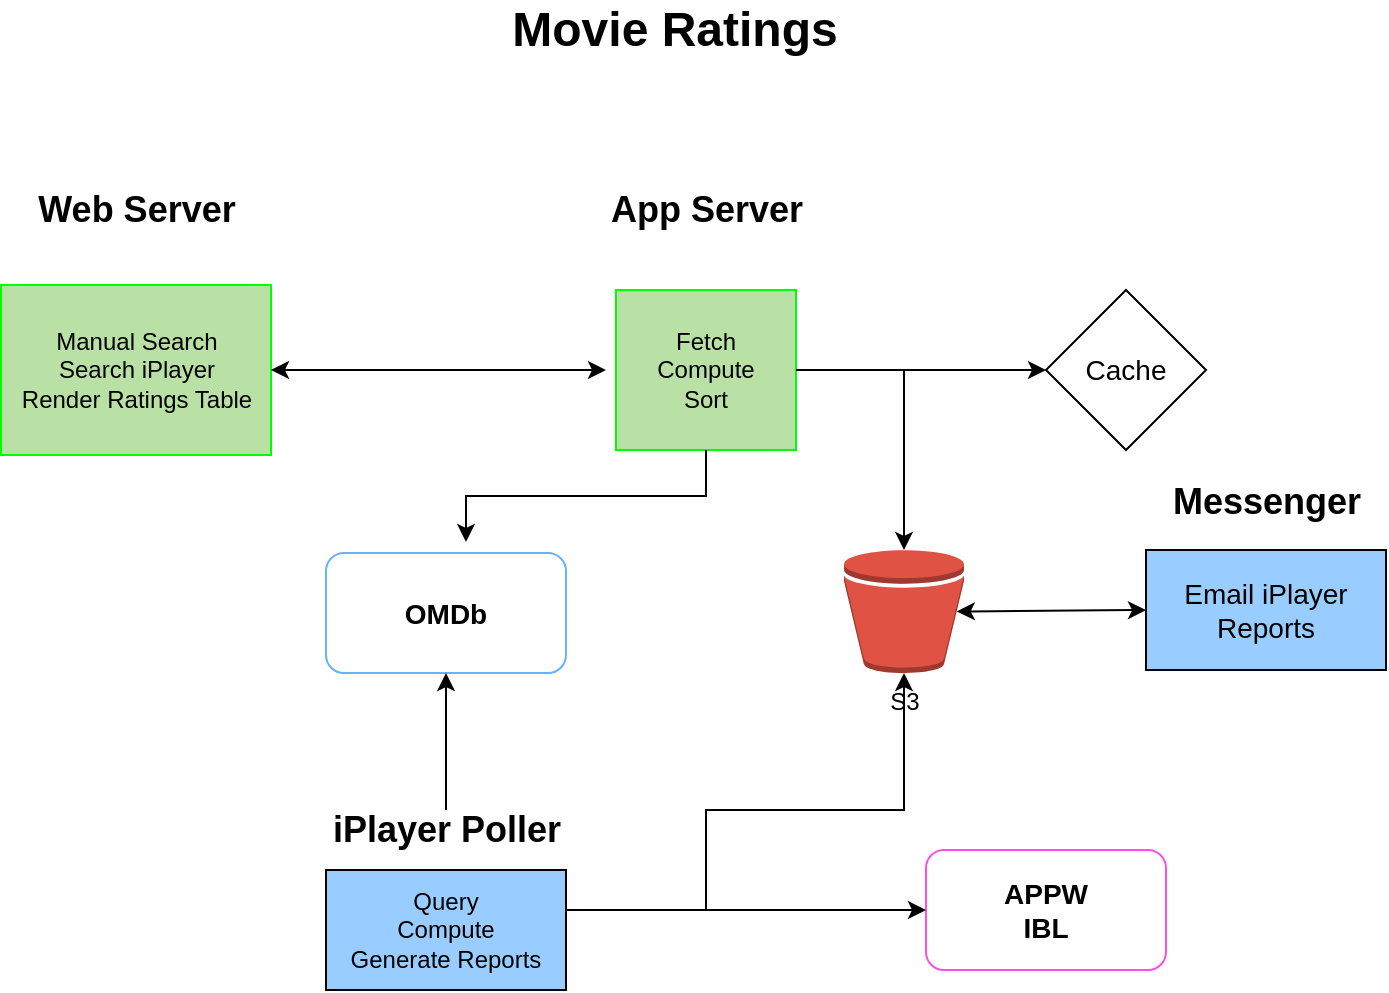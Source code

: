 <mxfile version="14.5.1" type="device"><diagram id="i8PRyL9yu_hCpoCrSqpl" name="Page-1"><mxGraphModel dx="946" dy="633" grid="1" gridSize="10" guides="1" tooltips="1" connect="1" arrows="1" fold="1" page="1" pageScale="1" pageWidth="827" pageHeight="1169" math="0" shadow="0"><root><mxCell id="0"/><mxCell id="1" parent="0"/><mxCell id="znoyrGDzFzn61cUb1Cuw-4" value="Fetch&lt;br&gt;Compute&lt;br&gt;Sort&lt;br&gt;" style="rounded=0;whiteSpace=wrap;html=1;strokeColor=#00ff00;fillColor=#B9E0A5;" vertex="1" parent="1"><mxGeometry x="385" y="160" width="90" height="80" as="geometry"/></mxCell><mxCell id="znoyrGDzFzn61cUb1Cuw-33" style="edgeStyle=orthogonalEdgeStyle;rounded=0;orthogonalLoop=1;jettySize=auto;html=1;exitX=1;exitY=0.5;exitDx=0;exitDy=0;entryX=0;entryY=0.5;entryDx=0;entryDy=0;" edge="1" parent="1" source="znoyrGDzFzn61cUb1Cuw-4" target="znoyrGDzFzn61cUb1Cuw-15"><mxGeometry relative="1" as="geometry"/></mxCell><mxCell id="znoyrGDzFzn61cUb1Cuw-36" style="edgeStyle=orthogonalEdgeStyle;rounded=0;orthogonalLoop=1;jettySize=auto;html=1;exitX=0.5;exitY=1;exitDx=0;exitDy=0;" edge="1" parent="1" source="znoyrGDzFzn61cUb1Cuw-4"><mxGeometry relative="1" as="geometry"><mxPoint x="310" y="286" as="targetPoint"/><Array as="points"><mxPoint x="430" y="263"/><mxPoint x="310" y="263"/></Array></mxGeometry></mxCell><mxCell id="znoyrGDzFzn61cUb1Cuw-40" style="edgeStyle=orthogonalEdgeStyle;rounded=0;orthogonalLoop=1;jettySize=auto;html=1;exitX=1;exitY=0.5;exitDx=0;exitDy=0;" edge="1" parent="1" source="znoyrGDzFzn61cUb1Cuw-4" target="znoyrGDzFzn61cUb1Cuw-6"><mxGeometry relative="1" as="geometry"/></mxCell><mxCell id="znoyrGDzFzn61cUb1Cuw-3" value="&lt;font style=&quot;font-size: 18px&quot;&gt;&lt;b&gt;Web Server&lt;/b&gt;&lt;/font&gt;" style="text;html=1;align=center;verticalAlign=middle;resizable=0;points=[];autosize=1;" vertex="1" parent="1"><mxGeometry x="90" y="110" width="110" height="20" as="geometry"/></mxCell><mxCell id="znoyrGDzFzn61cUb1Cuw-6" value="S3" style="outlineConnect=0;dashed=0;verticalLabelPosition=bottom;verticalAlign=top;align=center;html=1;shape=mxgraph.aws3.bucket;fillColor=#E05243;gradientColor=none;" vertex="1" parent="1"><mxGeometry x="499" y="290" width="60" height="61.5" as="geometry"/></mxCell><mxCell id="znoyrGDzFzn61cUb1Cuw-12" value="Manual Search&lt;br&gt;Search iPlayer&lt;br&gt;Render Ratings Table" style="rounded=0;whiteSpace=wrap;html=1;strokeColor=#00FF00;fillColor=#B9E0A5;" vertex="1" parent="1"><mxGeometry x="77.5" y="157.5" width="135" height="85" as="geometry"/></mxCell><mxCell id="znoyrGDzFzn61cUb1Cuw-13" value="&lt;font style=&quot;font-size: 14px&quot;&gt;&lt;b&gt;OMDb&lt;/b&gt;&lt;/font&gt;" style="rounded=1;whiteSpace=wrap;html=1;strokeColor=#66B2FF;" vertex="1" parent="1"><mxGeometry x="240" y="291.5" width="120" height="60" as="geometry"/></mxCell><mxCell id="znoyrGDzFzn61cUb1Cuw-14" value="&lt;font style=&quot;font-size: 14px&quot;&gt;&lt;b&gt;APPW&lt;br&gt;IBL&lt;/b&gt;&lt;/font&gt;" style="rounded=1;whiteSpace=wrap;html=1;strokeColor=#FF4FE2;" vertex="1" parent="1"><mxGeometry x="540" y="440" width="120" height="60" as="geometry"/></mxCell><mxCell id="znoyrGDzFzn61cUb1Cuw-15" value="&lt;font style=&quot;font-size: 14px&quot;&gt;Cache&lt;/font&gt;" style="rhombus;whiteSpace=wrap;html=1;" vertex="1" parent="1"><mxGeometry x="600" y="160" width="80" height="80" as="geometry"/></mxCell><mxCell id="znoyrGDzFzn61cUb1Cuw-16" value="&lt;font style=&quot;font-size: 14px&quot;&gt;Email iPlayer Reports&lt;/font&gt;" style="rounded=0;whiteSpace=wrap;html=1;fillColor=#99CCFF;" vertex="1" parent="1"><mxGeometry x="650" y="290" width="120" height="60" as="geometry"/></mxCell><mxCell id="znoyrGDzFzn61cUb1Cuw-44" style="edgeStyle=orthogonalEdgeStyle;rounded=0;orthogonalLoop=1;jettySize=auto;html=1;exitX=1;exitY=0.5;exitDx=0;exitDy=0;entryX=0;entryY=0.5;entryDx=0;entryDy=0;" edge="1" parent="1" source="znoyrGDzFzn61cUb1Cuw-17" target="znoyrGDzFzn61cUb1Cuw-14"><mxGeometry relative="1" as="geometry"><Array as="points"><mxPoint x="360" y="470"/><mxPoint x="530" y="470"/></Array></mxGeometry></mxCell><mxCell id="znoyrGDzFzn61cUb1Cuw-45" style="edgeStyle=orthogonalEdgeStyle;rounded=0;orthogonalLoop=1;jettySize=auto;html=1;entryX=0.5;entryY=1;entryDx=0;entryDy=0;entryPerimeter=0;" edge="1" parent="1" target="znoyrGDzFzn61cUb1Cuw-6"><mxGeometry relative="1" as="geometry"><mxPoint x="430" y="470" as="sourcePoint"/><Array as="points"><mxPoint x="430" y="420"/><mxPoint x="529" y="420"/></Array></mxGeometry></mxCell><mxCell id="znoyrGDzFzn61cUb1Cuw-17" value="Query&lt;br&gt;Compute&lt;br&gt;Generate Reports" style="rounded=0;whiteSpace=wrap;html=1;fillColor=#99CCFF;" vertex="1" parent="1"><mxGeometry x="240" y="450" width="120" height="60" as="geometry"/></mxCell><mxCell id="znoyrGDzFzn61cUb1Cuw-18" value="&lt;font style=&quot;font-size: 24px&quot;&gt;&lt;b&gt;Movie Ratings&lt;/b&gt;&lt;/font&gt;" style="text;html=1;align=center;verticalAlign=middle;resizable=0;points=[];autosize=1;" vertex="1" parent="1"><mxGeometry x="324" y="20" width="180" height="20" as="geometry"/></mxCell><mxCell id="znoyrGDzFzn61cUb1Cuw-21" value="&lt;font style=&quot;font-size: 18px&quot;&gt;&lt;b&gt;App Server&lt;/b&gt;&lt;/font&gt;" style="text;html=1;align=center;verticalAlign=middle;resizable=0;points=[];autosize=1;" vertex="1" parent="1"><mxGeometry x="375" y="110" width="110" height="20" as="geometry"/></mxCell><mxCell id="znoyrGDzFzn61cUb1Cuw-24" style="edgeStyle=orthogonalEdgeStyle;rounded=0;orthogonalLoop=1;jettySize=auto;html=1;exitX=0.5;exitY=1;exitDx=0;exitDy=0;" edge="1" parent="1" source="znoyrGDzFzn61cUb1Cuw-12" target="znoyrGDzFzn61cUb1Cuw-12"><mxGeometry relative="1" as="geometry"/></mxCell><mxCell id="znoyrGDzFzn61cUb1Cuw-47" style="edgeStyle=orthogonalEdgeStyle;rounded=0;orthogonalLoop=1;jettySize=auto;html=1;entryX=0.5;entryY=1;entryDx=0;entryDy=0;" edge="1" parent="1" source="znoyrGDzFzn61cUb1Cuw-25" target="znoyrGDzFzn61cUb1Cuw-13"><mxGeometry relative="1" as="geometry"/></mxCell><mxCell id="znoyrGDzFzn61cUb1Cuw-25" value="&lt;font style=&quot;font-size: 18px&quot;&gt;&lt;b&gt;iPlayer Poller&lt;/b&gt;&lt;/font&gt;" style="text;html=1;align=center;verticalAlign=middle;resizable=0;points=[];autosize=1;" vertex="1" parent="1"><mxGeometry x="235" y="420" width="130" height="20" as="geometry"/></mxCell><mxCell id="znoyrGDzFzn61cUb1Cuw-26" value="&lt;div style=&quot;text-align: justify&quot;&gt;&lt;span style=&quot;font-size: 18px&quot;&gt;&lt;b&gt;Messenger&lt;/b&gt;&lt;/span&gt;&lt;/div&gt;" style="text;html=1;align=center;verticalAlign=middle;resizable=0;points=[];autosize=1;" vertex="1" parent="1"><mxGeometry x="655" y="256" width="110" height="20" as="geometry"/></mxCell><mxCell id="znoyrGDzFzn61cUb1Cuw-48" value="" style="endArrow=classic;startArrow=classic;html=1;exitX=1;exitY=0.5;exitDx=0;exitDy=0;" edge="1" parent="1" source="znoyrGDzFzn61cUb1Cuw-12"><mxGeometry width="50" height="50" relative="1" as="geometry"><mxPoint x="220" y="199.5" as="sourcePoint"/><mxPoint x="380" y="200" as="targetPoint"/></mxGeometry></mxCell><mxCell id="znoyrGDzFzn61cUb1Cuw-51" value="" style="endArrow=classic;startArrow=classic;html=1;exitX=0.94;exitY=0.5;exitDx=0;exitDy=0;exitPerimeter=0;entryX=0;entryY=0.5;entryDx=0;entryDy=0;" edge="1" parent="1" source="znoyrGDzFzn61cUb1Cuw-6" target="znoyrGDzFzn61cUb1Cuw-16"><mxGeometry width="50" height="50" relative="1" as="geometry"><mxPoint x="570" y="340" as="sourcePoint"/><mxPoint x="620" y="290" as="targetPoint"/></mxGeometry></mxCell></root></mxGraphModel></diagram></mxfile>